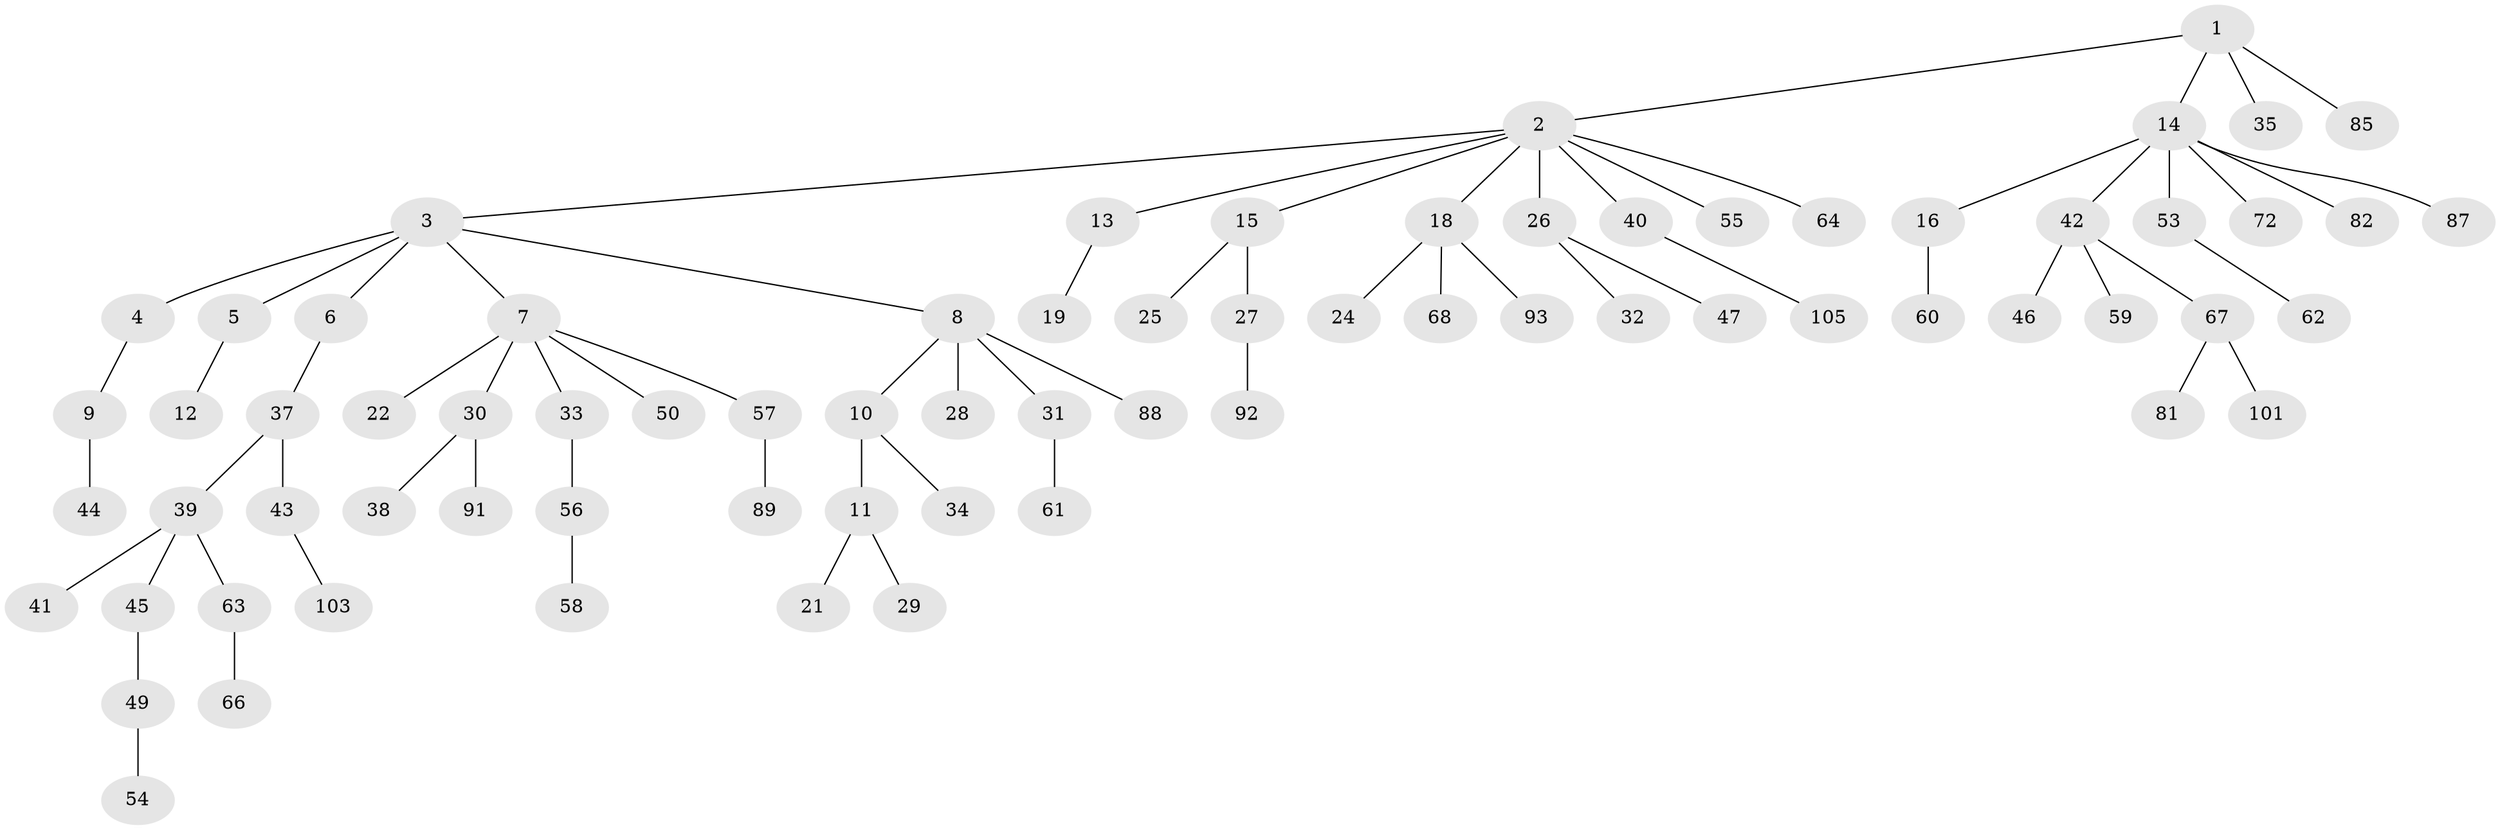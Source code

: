 // original degree distribution, {4: 0.0761904761904762, 9: 0.009523809523809525, 6: 0.009523809523809525, 2: 0.24761904761904763, 5: 0.02857142857142857, 3: 0.13333333333333333, 1: 0.49523809523809526}
// Generated by graph-tools (version 1.1) at 2025/19/03/04/25 18:19:18]
// undirected, 73 vertices, 72 edges
graph export_dot {
graph [start="1"]
  node [color=gray90,style=filled];
  1;
  2;
  3;
  4;
  5;
  6 [super="+36"];
  7 [super="+90+20"];
  8;
  9;
  10;
  11 [super="+17"];
  12;
  13 [super="+83"];
  14 [super="+23+52"];
  15;
  16;
  18;
  19;
  21;
  22;
  24 [super="+95+65"];
  25;
  26;
  27;
  28;
  29;
  30;
  31;
  32;
  33;
  34 [super="+48+76"];
  35;
  37;
  38;
  39;
  40;
  41 [super="+51"];
  42;
  43;
  44;
  45 [super="+97+84"];
  46 [super="+75+104"];
  47;
  49;
  50 [super="+86"];
  53;
  54;
  55;
  56;
  57;
  58;
  59;
  60;
  61;
  62 [super="+77+80"];
  63;
  64 [super="+96"];
  66 [super="+78"];
  67 [super="+71"];
  68;
  72;
  81;
  82;
  85;
  87;
  88;
  89 [super="+99"];
  91;
  92;
  93 [super="+98"];
  101;
  103;
  105;
  1 -- 2;
  1 -- 14;
  1 -- 35;
  1 -- 85;
  2 -- 3;
  2 -- 13;
  2 -- 15;
  2 -- 18;
  2 -- 26;
  2 -- 40;
  2 -- 55;
  2 -- 64;
  3 -- 4;
  3 -- 5;
  3 -- 6;
  3 -- 7;
  3 -- 8;
  4 -- 9;
  5 -- 12;
  6 -- 37;
  7 -- 30;
  7 -- 57;
  7 -- 33;
  7 -- 50;
  7 -- 22;
  8 -- 10;
  8 -- 28;
  8 -- 31;
  8 -- 88;
  9 -- 44;
  10 -- 11;
  10 -- 34;
  11 -- 21;
  11 -- 29;
  13 -- 19;
  14 -- 16;
  14 -- 42;
  14 -- 82;
  14 -- 53;
  14 -- 87;
  14 -- 72;
  15 -- 25;
  15 -- 27;
  16 -- 60;
  18 -- 24;
  18 -- 68;
  18 -- 93;
  26 -- 32;
  26 -- 47;
  27 -- 92;
  30 -- 38;
  30 -- 91;
  31 -- 61;
  33 -- 56;
  37 -- 39;
  37 -- 43;
  39 -- 41;
  39 -- 45;
  39 -- 63;
  40 -- 105;
  42 -- 46;
  42 -- 59;
  42 -- 67;
  43 -- 103;
  45 -- 49;
  49 -- 54;
  53 -- 62;
  56 -- 58;
  57 -- 89;
  63 -- 66;
  67 -- 81;
  67 -- 101;
}
